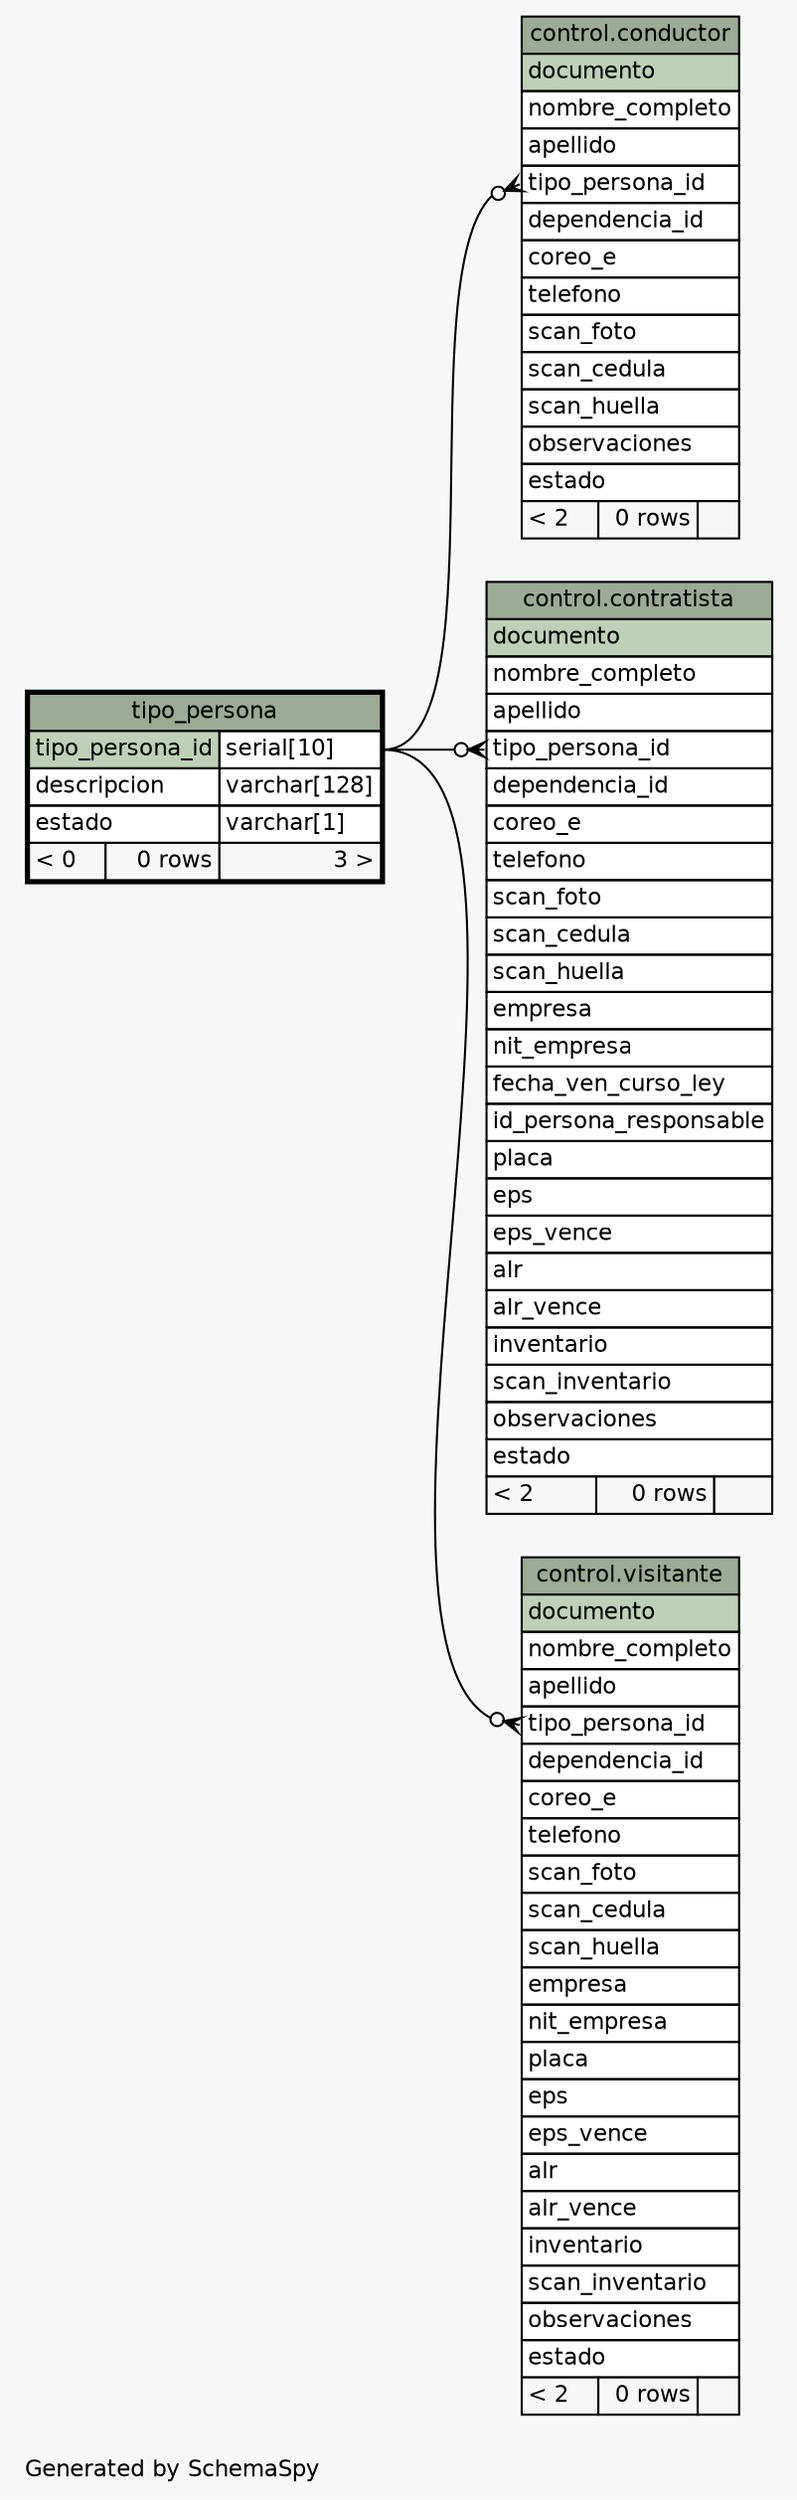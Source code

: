 // dot 2.26.3 on Linux 3.2.0-4-686-pae
// SchemaSpy rev 590
digraph "oneDegreeRelationshipsDiagram" {
  graph [
    rankdir="RL"
    bgcolor="#f7f7f7"
    label="\nGenerated by SchemaSpy"
    labeljust="l"
    nodesep="0.18"
    ranksep="0.46"
    fontname="Helvetica"
    fontsize="11"
  ];
  node [
    fontname="Helvetica"
    fontsize="11"
    shape="plaintext"
  ];
  edge [
    arrowsize="0.8"
  ];
  "control.conductor":"tipo_persona_id":w -> "tipo_persona":"tipo_persona_id.type":e [arrowhead=none dir=back arrowtail=crowodot];
  "control.contratista":"tipo_persona_id":w -> "tipo_persona":"tipo_persona_id.type":e [arrowhead=none dir=back arrowtail=crowodot];
  "control.visitante":"tipo_persona_id":w -> "tipo_persona":"tipo_persona_id.type":e [arrowhead=none dir=back arrowtail=crowodot];
  "control.conductor" [
    label=<
    <TABLE BORDER="0" CELLBORDER="1" CELLSPACING="0" BGCOLOR="#ffffff">
      <TR><TD COLSPAN="3" BGCOLOR="#9bab96" ALIGN="CENTER">control.conductor</TD></TR>
      <TR><TD PORT="documento" COLSPAN="3" BGCOLOR="#bed1b8" ALIGN="LEFT">documento</TD></TR>
      <TR><TD PORT="nombre_completo" COLSPAN="3" ALIGN="LEFT">nombre_completo</TD></TR>
      <TR><TD PORT="apellido" COLSPAN="3" ALIGN="LEFT">apellido</TD></TR>
      <TR><TD PORT="tipo_persona_id" COLSPAN="3" ALIGN="LEFT">tipo_persona_id</TD></TR>
      <TR><TD PORT="dependencia_id" COLSPAN="3" ALIGN="LEFT">dependencia_id</TD></TR>
      <TR><TD PORT="coreo_e" COLSPAN="3" ALIGN="LEFT">coreo_e</TD></TR>
      <TR><TD PORT="telefono" COLSPAN="3" ALIGN="LEFT">telefono</TD></TR>
      <TR><TD PORT="scan_foto" COLSPAN="3" ALIGN="LEFT">scan_foto</TD></TR>
      <TR><TD PORT="scan_cedula" COLSPAN="3" ALIGN="LEFT">scan_cedula</TD></TR>
      <TR><TD PORT="scan_huella" COLSPAN="3" ALIGN="LEFT">scan_huella</TD></TR>
      <TR><TD PORT="observaciones" COLSPAN="3" ALIGN="LEFT">observaciones</TD></TR>
      <TR><TD PORT="estado" COLSPAN="3" ALIGN="LEFT">estado</TD></TR>
      <TR><TD ALIGN="LEFT" BGCOLOR="#f7f7f7">&lt; 2</TD><TD ALIGN="RIGHT" BGCOLOR="#f7f7f7">0 rows</TD><TD ALIGN="RIGHT" BGCOLOR="#f7f7f7">  </TD></TR>
    </TABLE>>
    URL="../../control/tables/conductor.html"
    tooltip="control.conductor"
  ];
  "control.contratista" [
    label=<
    <TABLE BORDER="0" CELLBORDER="1" CELLSPACING="0" BGCOLOR="#ffffff">
      <TR><TD COLSPAN="3" BGCOLOR="#9bab96" ALIGN="CENTER">control.contratista</TD></TR>
      <TR><TD PORT="documento" COLSPAN="3" BGCOLOR="#bed1b8" ALIGN="LEFT">documento</TD></TR>
      <TR><TD PORT="nombre_completo" COLSPAN="3" ALIGN="LEFT">nombre_completo</TD></TR>
      <TR><TD PORT="apellido" COLSPAN="3" ALIGN="LEFT">apellido</TD></TR>
      <TR><TD PORT="tipo_persona_id" COLSPAN="3" ALIGN="LEFT">tipo_persona_id</TD></TR>
      <TR><TD PORT="dependencia_id" COLSPAN="3" ALIGN="LEFT">dependencia_id</TD></TR>
      <TR><TD PORT="coreo_e" COLSPAN="3" ALIGN="LEFT">coreo_e</TD></TR>
      <TR><TD PORT="telefono" COLSPAN="3" ALIGN="LEFT">telefono</TD></TR>
      <TR><TD PORT="scan_foto" COLSPAN="3" ALIGN="LEFT">scan_foto</TD></TR>
      <TR><TD PORT="scan_cedula" COLSPAN="3" ALIGN="LEFT">scan_cedula</TD></TR>
      <TR><TD PORT="scan_huella" COLSPAN="3" ALIGN="LEFT">scan_huella</TD></TR>
      <TR><TD PORT="empresa" COLSPAN="3" ALIGN="LEFT">empresa</TD></TR>
      <TR><TD PORT="nit_empresa" COLSPAN="3" ALIGN="LEFT">nit_empresa</TD></TR>
      <TR><TD PORT="fecha_ven_curso_ley" COLSPAN="3" ALIGN="LEFT">fecha_ven_curso_ley</TD></TR>
      <TR><TD PORT="id_persona_responsable" COLSPAN="3" ALIGN="LEFT">id_persona_responsable</TD></TR>
      <TR><TD PORT="placa" COLSPAN="3" ALIGN="LEFT">placa</TD></TR>
      <TR><TD PORT="eps" COLSPAN="3" ALIGN="LEFT">eps</TD></TR>
      <TR><TD PORT="eps_vence" COLSPAN="3" ALIGN="LEFT">eps_vence</TD></TR>
      <TR><TD PORT="alr" COLSPAN="3" ALIGN="LEFT">alr</TD></TR>
      <TR><TD PORT="alr_vence" COLSPAN="3" ALIGN="LEFT">alr_vence</TD></TR>
      <TR><TD PORT="inventario" COLSPAN="3" ALIGN="LEFT">inventario</TD></TR>
      <TR><TD PORT="scan_inventario" COLSPAN="3" ALIGN="LEFT">scan_inventario</TD></TR>
      <TR><TD PORT="observaciones" COLSPAN="3" ALIGN="LEFT">observaciones</TD></TR>
      <TR><TD PORT="estado" COLSPAN="3" ALIGN="LEFT">estado</TD></TR>
      <TR><TD ALIGN="LEFT" BGCOLOR="#f7f7f7">&lt; 2</TD><TD ALIGN="RIGHT" BGCOLOR="#f7f7f7">0 rows</TD><TD ALIGN="RIGHT" BGCOLOR="#f7f7f7">  </TD></TR>
    </TABLE>>
    URL="../../control/tables/contratista.html"
    tooltip="control.contratista"
  ];
  "tipo_persona" [
    label=<
    <TABLE BORDER="2" CELLBORDER="1" CELLSPACING="0" BGCOLOR="#ffffff">
      <TR><TD COLSPAN="3" BGCOLOR="#9bab96" ALIGN="CENTER">tipo_persona</TD></TR>
      <TR><TD PORT="tipo_persona_id" COLSPAN="2" BGCOLOR="#bed1b8" ALIGN="LEFT">tipo_persona_id</TD><TD PORT="tipo_persona_id.type" ALIGN="LEFT">serial[10]</TD></TR>
      <TR><TD PORT="descripcion" COLSPAN="2" ALIGN="LEFT">descripcion</TD><TD PORT="descripcion.type" ALIGN="LEFT">varchar[128]</TD></TR>
      <TR><TD PORT="estado" COLSPAN="2" ALIGN="LEFT">estado</TD><TD PORT="estado.type" ALIGN="LEFT">varchar[1]</TD></TR>
      <TR><TD ALIGN="LEFT" BGCOLOR="#f7f7f7">&lt; 0</TD><TD ALIGN="RIGHT" BGCOLOR="#f7f7f7">0 rows</TD><TD ALIGN="RIGHT" BGCOLOR="#f7f7f7">3 &gt;</TD></TR>
    </TABLE>>
    URL="tipo_persona.html"
    tooltip="tipo_persona"
  ];
  "control.visitante" [
    label=<
    <TABLE BORDER="0" CELLBORDER="1" CELLSPACING="0" BGCOLOR="#ffffff">
      <TR><TD COLSPAN="3" BGCOLOR="#9bab96" ALIGN="CENTER">control.visitante</TD></TR>
      <TR><TD PORT="documento" COLSPAN="3" BGCOLOR="#bed1b8" ALIGN="LEFT">documento</TD></TR>
      <TR><TD PORT="nombre_completo" COLSPAN="3" ALIGN="LEFT">nombre_completo</TD></TR>
      <TR><TD PORT="apellido" COLSPAN="3" ALIGN="LEFT">apellido</TD></TR>
      <TR><TD PORT="tipo_persona_id" COLSPAN="3" ALIGN="LEFT">tipo_persona_id</TD></TR>
      <TR><TD PORT="dependencia_id" COLSPAN="3" ALIGN="LEFT">dependencia_id</TD></TR>
      <TR><TD PORT="coreo_e" COLSPAN="3" ALIGN="LEFT">coreo_e</TD></TR>
      <TR><TD PORT="telefono" COLSPAN="3" ALIGN="LEFT">telefono</TD></TR>
      <TR><TD PORT="scan_foto" COLSPAN="3" ALIGN="LEFT">scan_foto</TD></TR>
      <TR><TD PORT="scan_cedula" COLSPAN="3" ALIGN="LEFT">scan_cedula</TD></TR>
      <TR><TD PORT="scan_huella" COLSPAN="3" ALIGN="LEFT">scan_huella</TD></TR>
      <TR><TD PORT="empresa" COLSPAN="3" ALIGN="LEFT">empresa</TD></TR>
      <TR><TD PORT="nit_empresa" COLSPAN="3" ALIGN="LEFT">nit_empresa</TD></TR>
      <TR><TD PORT="placa" COLSPAN="3" ALIGN="LEFT">placa</TD></TR>
      <TR><TD PORT="eps" COLSPAN="3" ALIGN="LEFT">eps</TD></TR>
      <TR><TD PORT="eps_vence" COLSPAN="3" ALIGN="LEFT">eps_vence</TD></TR>
      <TR><TD PORT="alr" COLSPAN="3" ALIGN="LEFT">alr</TD></TR>
      <TR><TD PORT="alr_vence" COLSPAN="3" ALIGN="LEFT">alr_vence</TD></TR>
      <TR><TD PORT="inventario" COLSPAN="3" ALIGN="LEFT">inventario</TD></TR>
      <TR><TD PORT="scan_inventario" COLSPAN="3" ALIGN="LEFT">scan_inventario</TD></TR>
      <TR><TD PORT="observaciones" COLSPAN="3" ALIGN="LEFT">observaciones</TD></TR>
      <TR><TD PORT="estado" COLSPAN="3" ALIGN="LEFT">estado</TD></TR>
      <TR><TD ALIGN="LEFT" BGCOLOR="#f7f7f7">&lt; 2</TD><TD ALIGN="RIGHT" BGCOLOR="#f7f7f7">0 rows</TD><TD ALIGN="RIGHT" BGCOLOR="#f7f7f7">  </TD></TR>
    </TABLE>>
    URL="../../control/tables/visitante.html"
    tooltip="control.visitante"
  ];
}
